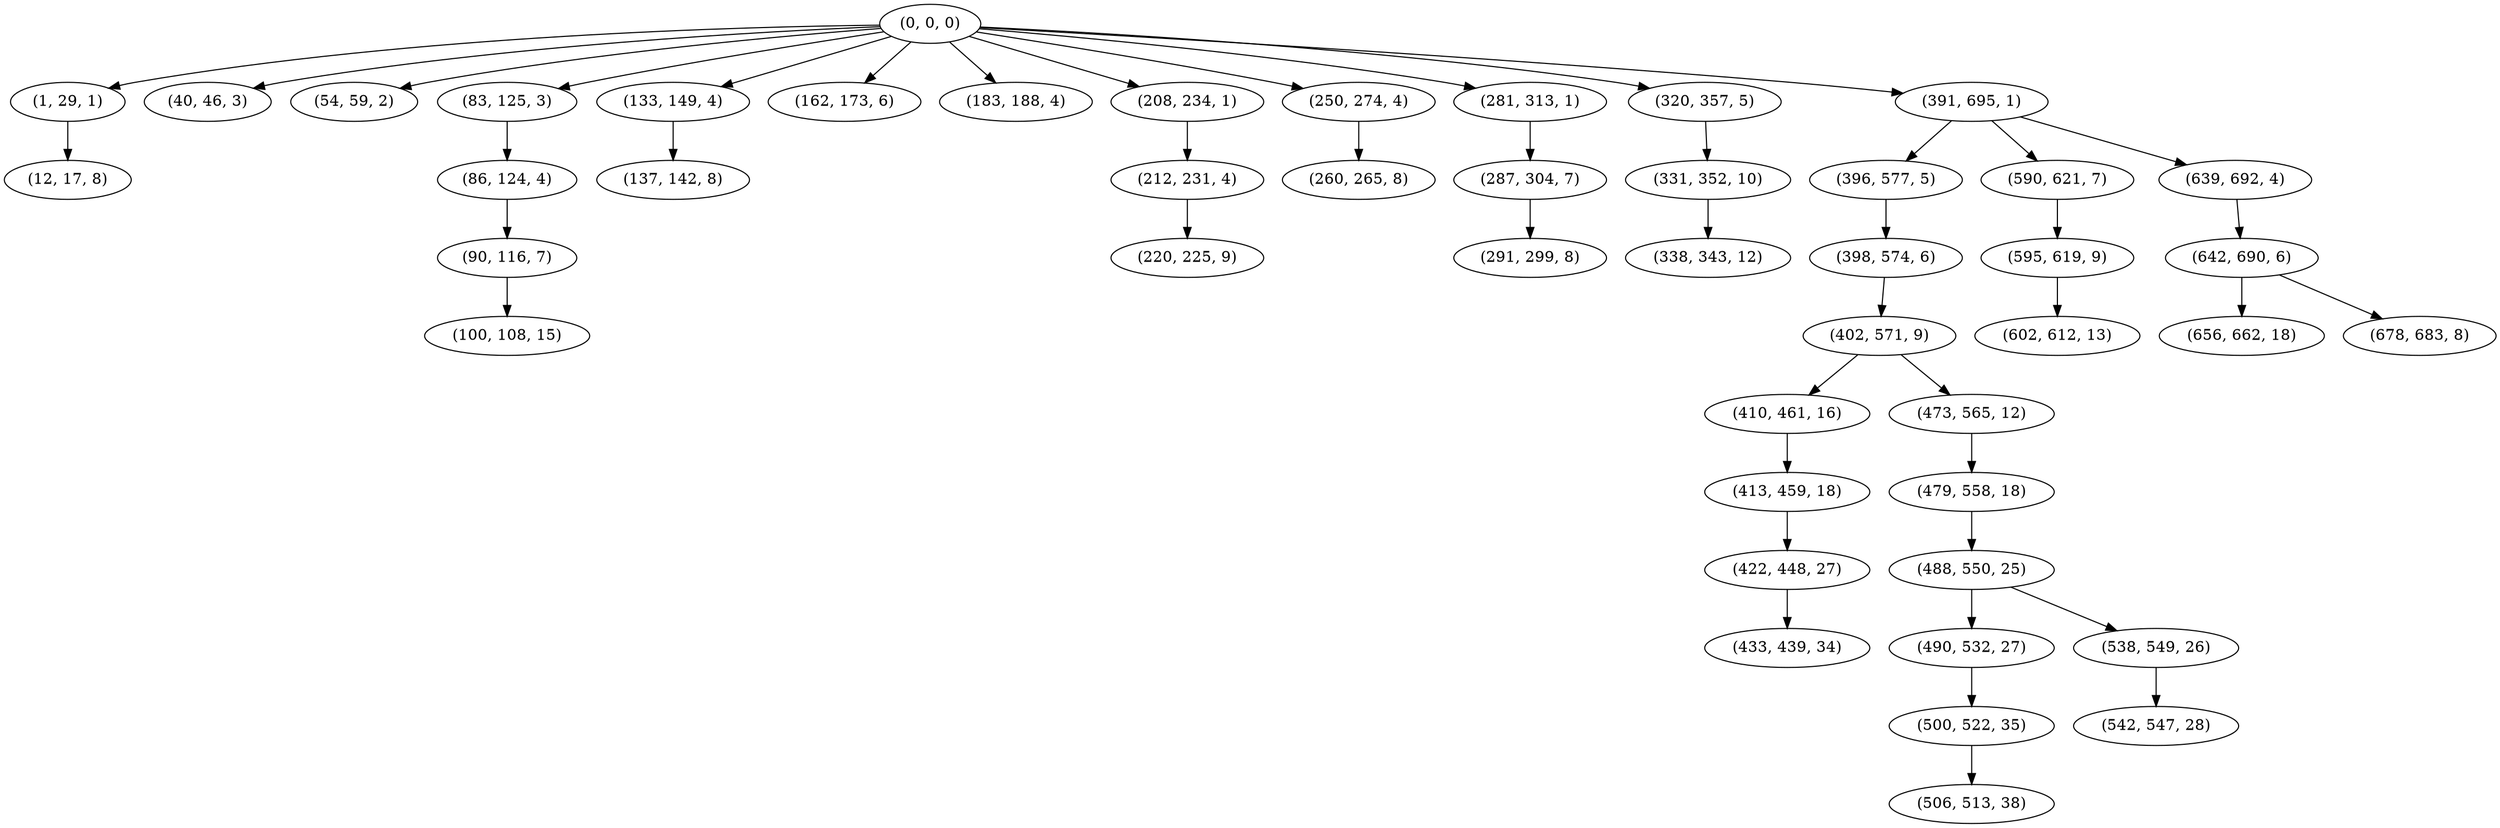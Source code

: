 digraph tree {
    "(0, 0, 0)";
    "(1, 29, 1)";
    "(12, 17, 8)";
    "(40, 46, 3)";
    "(54, 59, 2)";
    "(83, 125, 3)";
    "(86, 124, 4)";
    "(90, 116, 7)";
    "(100, 108, 15)";
    "(133, 149, 4)";
    "(137, 142, 8)";
    "(162, 173, 6)";
    "(183, 188, 4)";
    "(208, 234, 1)";
    "(212, 231, 4)";
    "(220, 225, 9)";
    "(250, 274, 4)";
    "(260, 265, 8)";
    "(281, 313, 1)";
    "(287, 304, 7)";
    "(291, 299, 8)";
    "(320, 357, 5)";
    "(331, 352, 10)";
    "(338, 343, 12)";
    "(391, 695, 1)";
    "(396, 577, 5)";
    "(398, 574, 6)";
    "(402, 571, 9)";
    "(410, 461, 16)";
    "(413, 459, 18)";
    "(422, 448, 27)";
    "(433, 439, 34)";
    "(473, 565, 12)";
    "(479, 558, 18)";
    "(488, 550, 25)";
    "(490, 532, 27)";
    "(500, 522, 35)";
    "(506, 513, 38)";
    "(538, 549, 26)";
    "(542, 547, 28)";
    "(590, 621, 7)";
    "(595, 619, 9)";
    "(602, 612, 13)";
    "(639, 692, 4)";
    "(642, 690, 6)";
    "(656, 662, 18)";
    "(678, 683, 8)";
    "(0, 0, 0)" -> "(1, 29, 1)";
    "(0, 0, 0)" -> "(40, 46, 3)";
    "(0, 0, 0)" -> "(54, 59, 2)";
    "(0, 0, 0)" -> "(83, 125, 3)";
    "(0, 0, 0)" -> "(133, 149, 4)";
    "(0, 0, 0)" -> "(162, 173, 6)";
    "(0, 0, 0)" -> "(183, 188, 4)";
    "(0, 0, 0)" -> "(208, 234, 1)";
    "(0, 0, 0)" -> "(250, 274, 4)";
    "(0, 0, 0)" -> "(281, 313, 1)";
    "(0, 0, 0)" -> "(320, 357, 5)";
    "(0, 0, 0)" -> "(391, 695, 1)";
    "(1, 29, 1)" -> "(12, 17, 8)";
    "(83, 125, 3)" -> "(86, 124, 4)";
    "(86, 124, 4)" -> "(90, 116, 7)";
    "(90, 116, 7)" -> "(100, 108, 15)";
    "(133, 149, 4)" -> "(137, 142, 8)";
    "(208, 234, 1)" -> "(212, 231, 4)";
    "(212, 231, 4)" -> "(220, 225, 9)";
    "(250, 274, 4)" -> "(260, 265, 8)";
    "(281, 313, 1)" -> "(287, 304, 7)";
    "(287, 304, 7)" -> "(291, 299, 8)";
    "(320, 357, 5)" -> "(331, 352, 10)";
    "(331, 352, 10)" -> "(338, 343, 12)";
    "(391, 695, 1)" -> "(396, 577, 5)";
    "(391, 695, 1)" -> "(590, 621, 7)";
    "(391, 695, 1)" -> "(639, 692, 4)";
    "(396, 577, 5)" -> "(398, 574, 6)";
    "(398, 574, 6)" -> "(402, 571, 9)";
    "(402, 571, 9)" -> "(410, 461, 16)";
    "(402, 571, 9)" -> "(473, 565, 12)";
    "(410, 461, 16)" -> "(413, 459, 18)";
    "(413, 459, 18)" -> "(422, 448, 27)";
    "(422, 448, 27)" -> "(433, 439, 34)";
    "(473, 565, 12)" -> "(479, 558, 18)";
    "(479, 558, 18)" -> "(488, 550, 25)";
    "(488, 550, 25)" -> "(490, 532, 27)";
    "(488, 550, 25)" -> "(538, 549, 26)";
    "(490, 532, 27)" -> "(500, 522, 35)";
    "(500, 522, 35)" -> "(506, 513, 38)";
    "(538, 549, 26)" -> "(542, 547, 28)";
    "(590, 621, 7)" -> "(595, 619, 9)";
    "(595, 619, 9)" -> "(602, 612, 13)";
    "(639, 692, 4)" -> "(642, 690, 6)";
    "(642, 690, 6)" -> "(656, 662, 18)";
    "(642, 690, 6)" -> "(678, 683, 8)";
}
